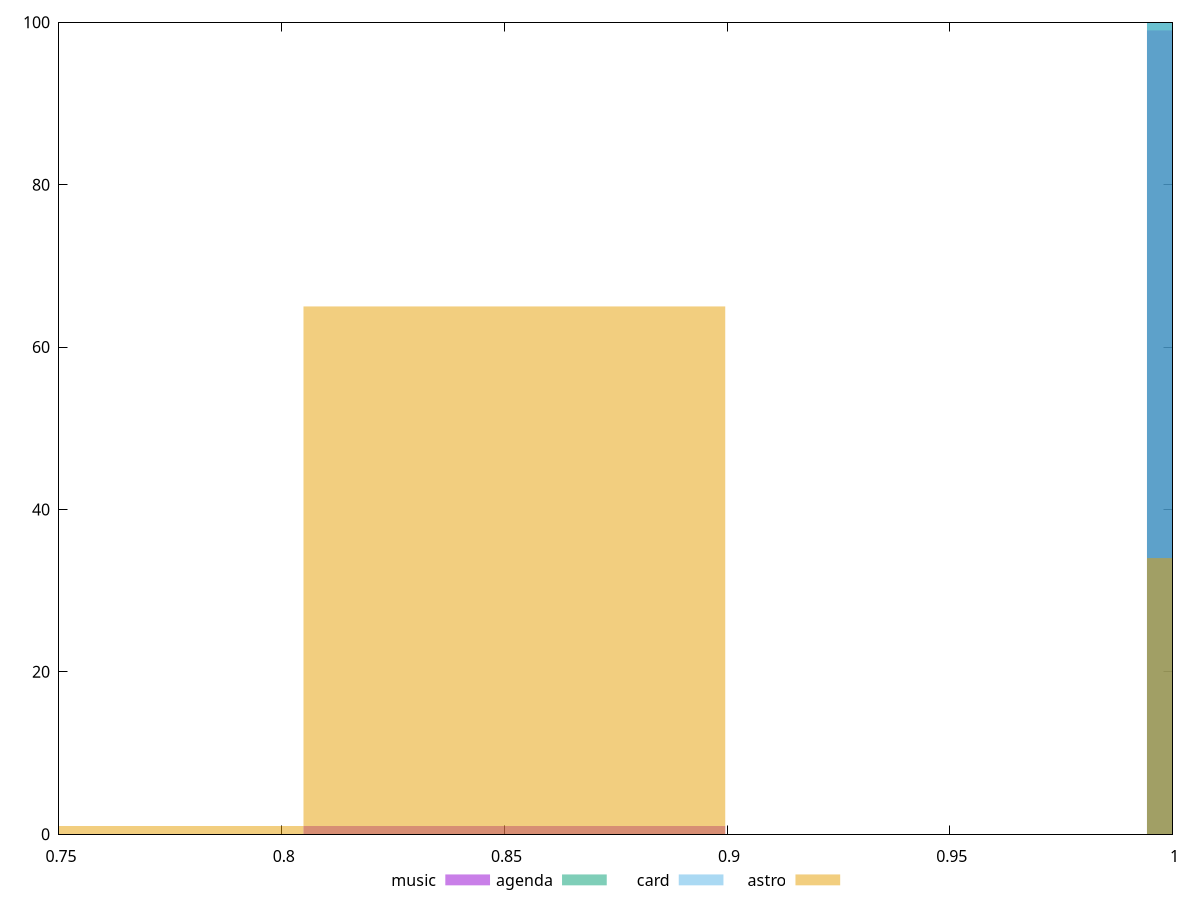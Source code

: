 reset

$music <<EOF
0.8522350328432025 1
1.0416205956972473 99
EOF

$agenda <<EOF
1.0416205956972473 100
EOF

$card <<EOF
1.0416205956972473 100
EOF

$astro <<EOF
0.7575422514161799 1
1.0416205956972473 34
0.8522350328432025 65
EOF

set key outside below
set boxwidth 0.09469278142702249
set xrange [0.75:1]
set yrange [0:100]
set trange [0:100]
set style fill transparent solid 0.5 noborder
set terminal svg size 640, 520 enhanced background rgb 'white'
set output "reports/report_00032_2021-02-25T10-28-15.087Z/unminified-javascript/comparison/histogram/all_score.svg"

plot $music title "music" with boxes, \
     $agenda title "agenda" with boxes, \
     $card title "card" with boxes, \
     $astro title "astro" with boxes

reset
